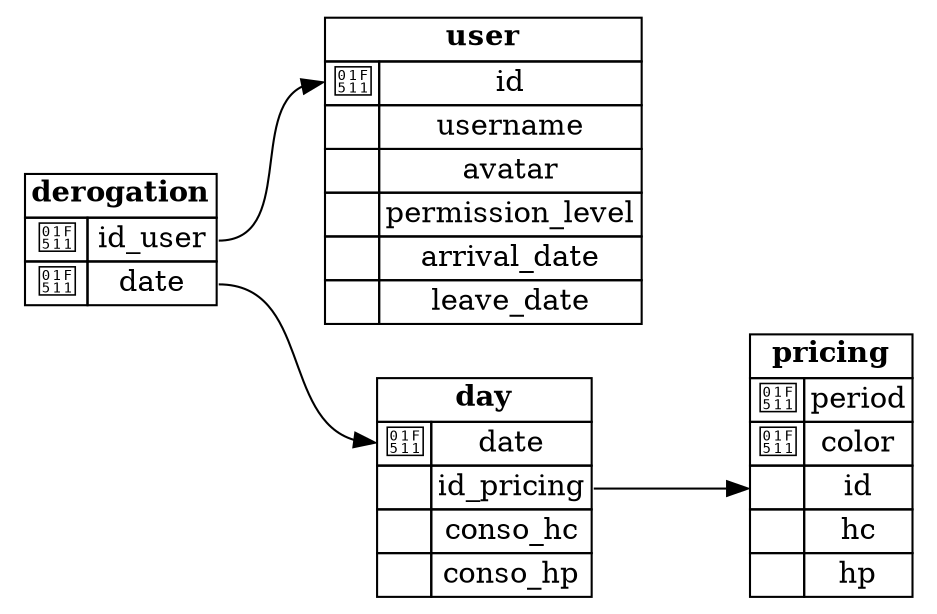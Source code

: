 
digraph structs {


rankdir="LR"


node [shape=none]

day [label=<
            <TABLE BORDER="0" CELLSPACING="0" CELLBORDER="1">
                <TR>
                    <TD COLSPAN="2"><B>day</B></TD>
                </TR>
            
                <TR>
                    <TD PORT="date_to">🔑</TD>
                    <TD PORT="date_from">date</TD>
                </TR>
            

                <TR>
                    <TD PORT="id_pricing_to">&nbsp;</TD>
                    <TD PORT="id_pricing_from">id_pricing</TD>
                </TR>
            

                <TR>
                    <TD PORT="conso_hc_to">&nbsp;</TD>
                    <TD PORT="conso_hc_from">conso_hc</TD>
                </TR>
            

                <TR>
                    <TD PORT="conso_hp_to">&nbsp;</TD>
                    <TD PORT="conso_hp_from">conso_hp</TD>
                </TR>
            
            </TABLE>
        >];
        
derogation [label=<
            <TABLE BORDER="0" CELLSPACING="0" CELLBORDER="1">
                <TR>
                    <TD COLSPAN="2"><B>derogation</B></TD>
                </TR>
            
                <TR>
                    <TD PORT="id_user_to">🔑</TD>
                    <TD PORT="id_user_from">id_user</TD>
                </TR>
            

                <TR>
                    <TD PORT="date_to">🔑</TD>
                    <TD PORT="date_from">date</TD>
                </TR>
            
            </TABLE>
        >];
        
pricing [label=<
            <TABLE BORDER="0" CELLSPACING="0" CELLBORDER="1">
                <TR>
                    <TD COLSPAN="2"><B>pricing</B></TD>
                </TR>
            
                <TR>
                    <TD PORT="period_to">🔑</TD>
                    <TD PORT="period_from">period</TD>
                </TR>
            

                <TR>
                    <TD PORT="color_to">🔑</TD>
                    <TD PORT="color_from">color</TD>
                </TR>
            

                <TR>
                    <TD PORT="id_to">&nbsp;</TD>
                    <TD PORT="id_from">id</TD>
                </TR>
            

                <TR>
                    <TD PORT="hc_to">&nbsp;</TD>
                    <TD PORT="hc_from">hc</TD>
                </TR>
            

                <TR>
                    <TD PORT="hp_to">&nbsp;</TD>
                    <TD PORT="hp_from">hp</TD>
                </TR>
            
            </TABLE>
        >];
        
user [label=<
            <TABLE BORDER="0" CELLSPACING="0" CELLBORDER="1">
                <TR>
                    <TD COLSPAN="2"><B>user</B></TD>
                </TR>
            
                <TR>
                    <TD PORT="id_to">🔑</TD>
                    <TD PORT="id_from">id</TD>
                </TR>
            

                <TR>
                    <TD PORT="username_to">&nbsp;</TD>
                    <TD PORT="username_from">username</TD>
                </TR>
            

                <TR>
                    <TD PORT="avatar_to">&nbsp;</TD>
                    <TD PORT="avatar_from">avatar</TD>
                </TR>
            

                <TR>
                    <TD PORT="permission_level_to">&nbsp;</TD>
                    <TD PORT="permission_level_from">permission_level</TD>
                </TR>
            

                <TR>
                    <TD PORT="arrival_date_to">&nbsp;</TD>
                    <TD PORT="arrival_date_from">arrival_date</TD>
                </TR>
            

                <TR>
                    <TD PORT="leave_date_to">&nbsp;</TD>
                    <TD PORT="leave_date_from">leave_date</TD>
                </TR>
            
            </TABLE>
        >];
        
derogation:date_from:e -> day:date_to:w
derogation:id_user_from:e -> user:id_to:w
day:id_pricing_from:e -> pricing:id_to:w

}
